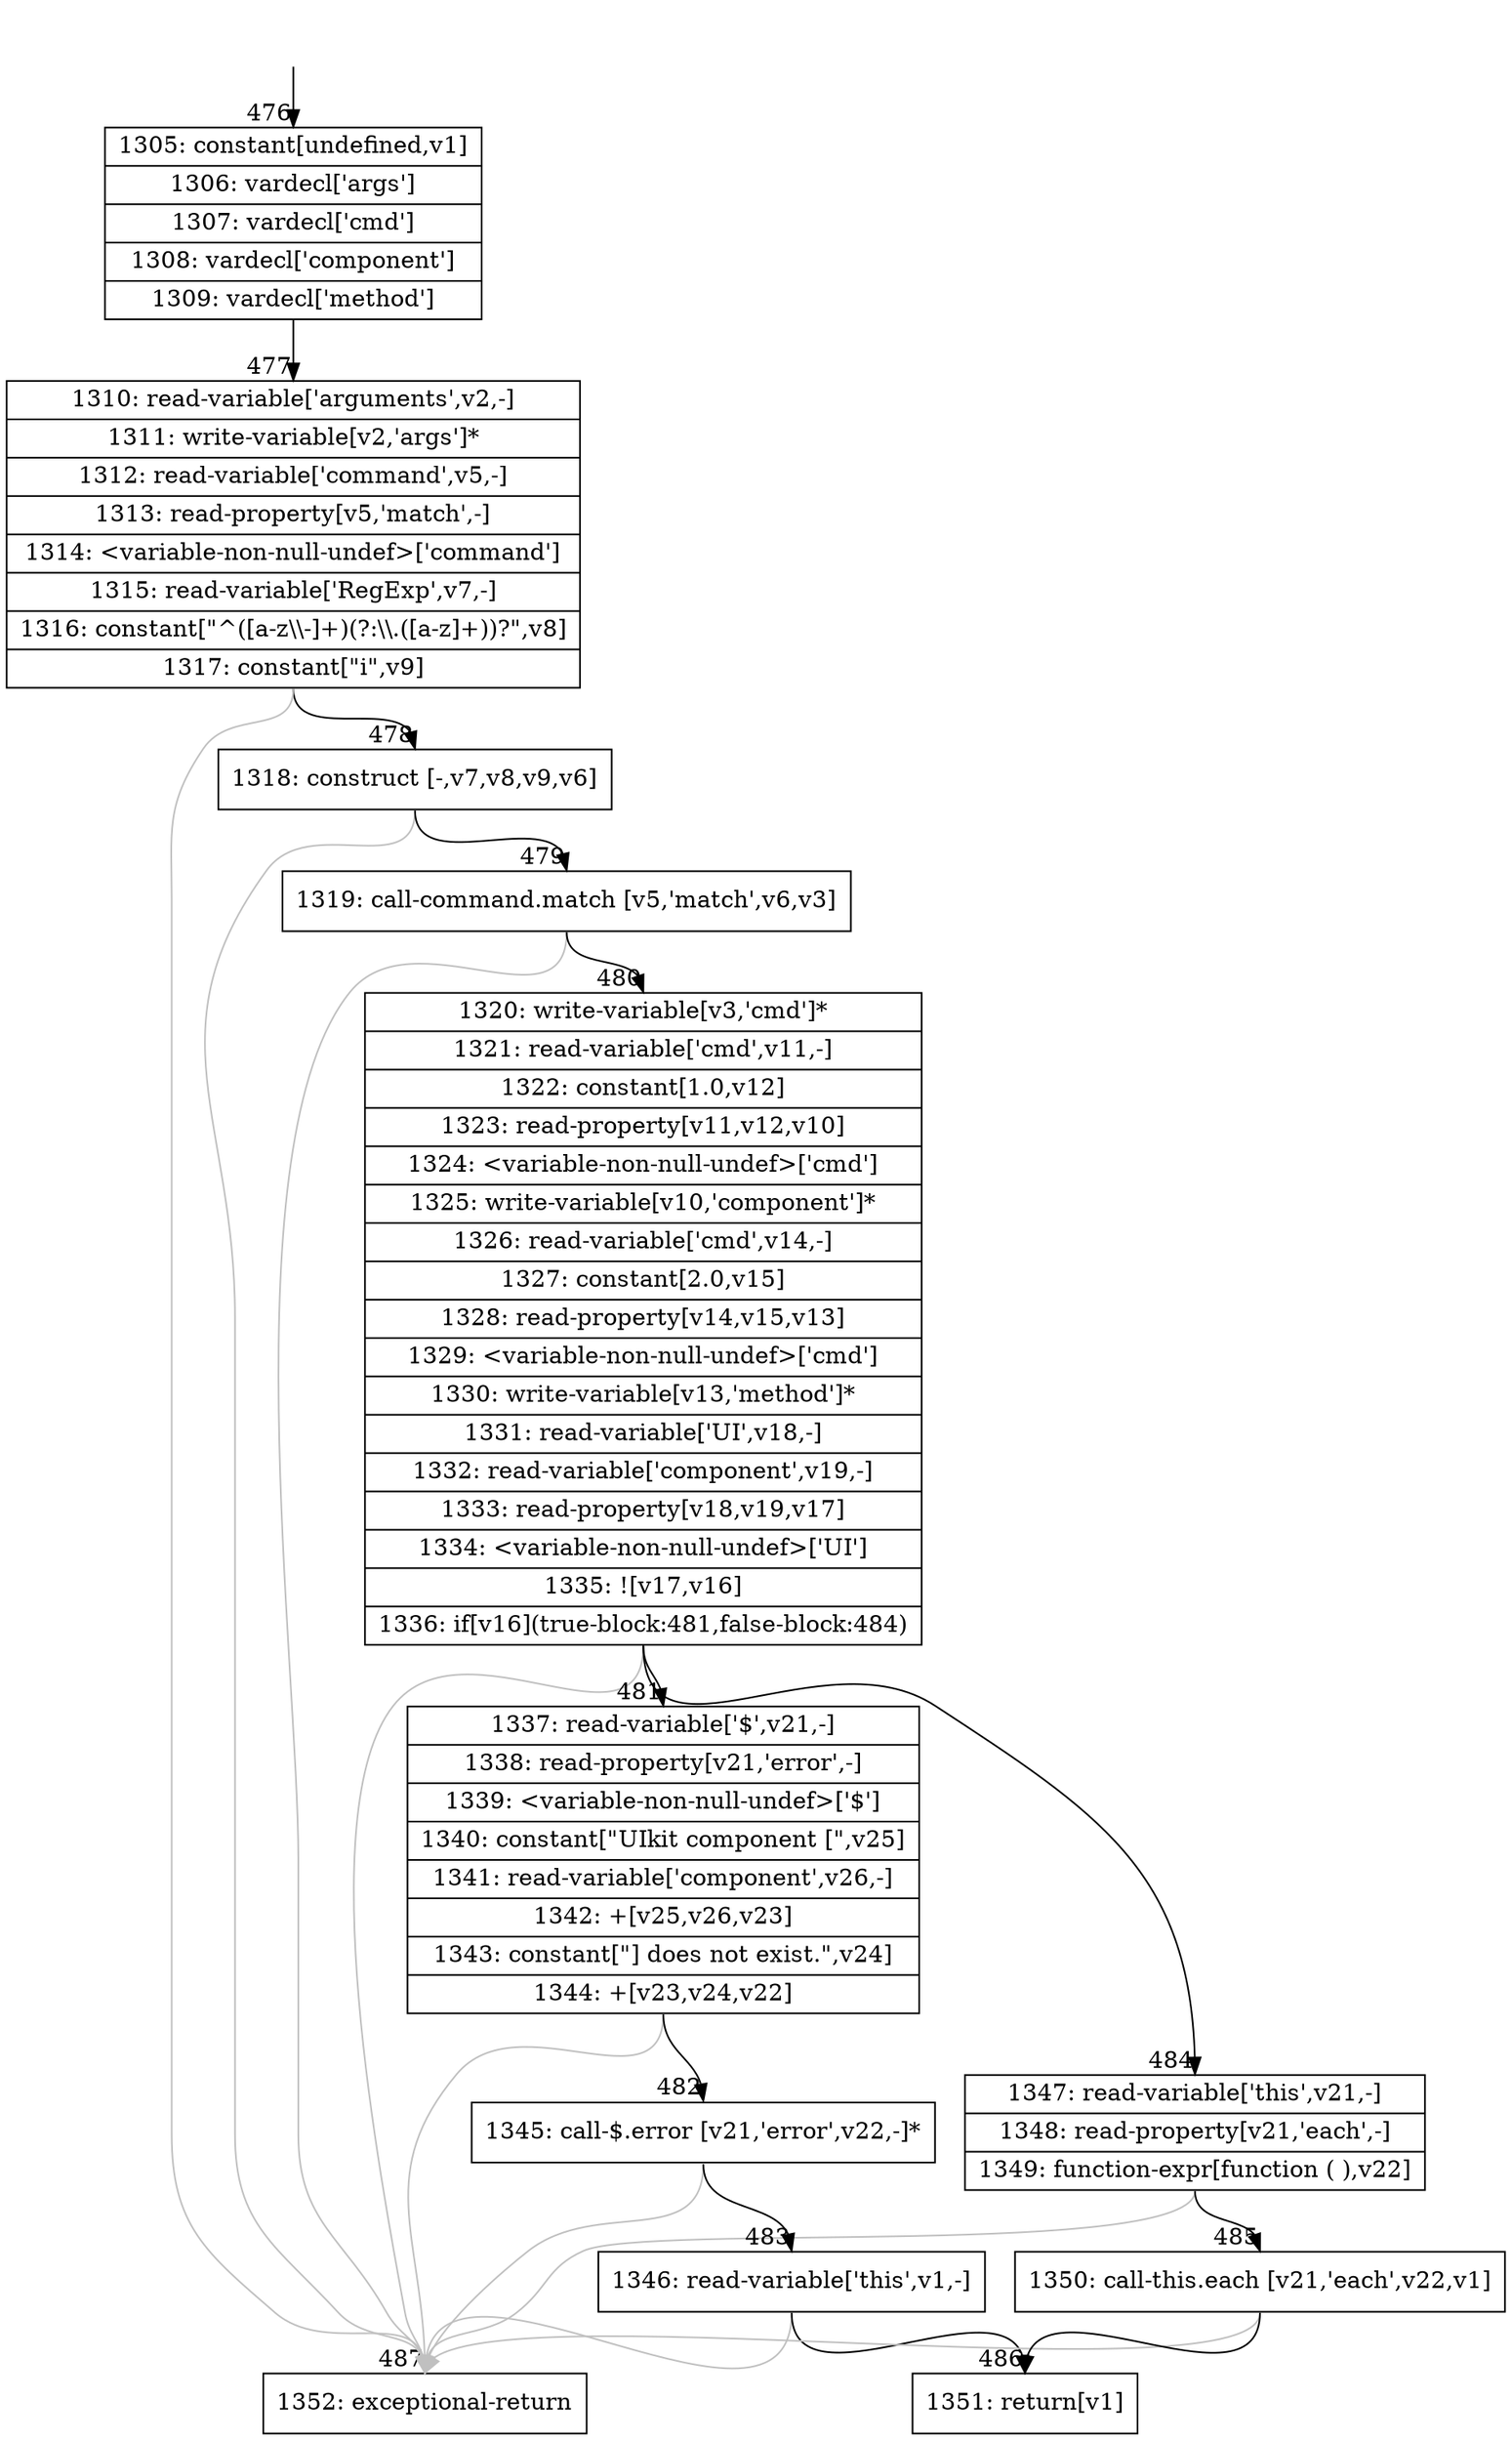 digraph {
rankdir="TD"
BB_entry32[shape=none,label=""];
BB_entry32 -> BB476 [tailport=s, headport=n, headlabel="    476"]
BB476 [shape=record label="{1305: constant[undefined,v1]|1306: vardecl['args']|1307: vardecl['cmd']|1308: vardecl['component']|1309: vardecl['method']}" ] 
BB476 -> BB477 [tailport=s, headport=n, headlabel="      477"]
BB477 [shape=record label="{1310: read-variable['arguments',v2,-]|1311: write-variable[v2,'args']*|1312: read-variable['command',v5,-]|1313: read-property[v5,'match',-]|1314: \<variable-non-null-undef\>['command']|1315: read-variable['RegExp',v7,-]|1316: constant[\"^([a-z\\\\-]+)(?:\\\\.([a-z]+))?\",v8]|1317: constant[\"i\",v9]}" ] 
BB477 -> BB478 [tailport=s, headport=n, headlabel="      478"]
BB477 -> BB487 [tailport=s, headport=n, color=gray, headlabel="      487"]
BB478 [shape=record label="{1318: construct [-,v7,v8,v9,v6]}" ] 
BB478 -> BB479 [tailport=s, headport=n, headlabel="      479"]
BB478 -> BB487 [tailport=s, headport=n, color=gray]
BB479 [shape=record label="{1319: call-command.match [v5,'match',v6,v3]}" ] 
BB479 -> BB480 [tailport=s, headport=n, headlabel="      480"]
BB479 -> BB487 [tailport=s, headport=n, color=gray]
BB480 [shape=record label="{1320: write-variable[v3,'cmd']*|1321: read-variable['cmd',v11,-]|1322: constant[1.0,v12]|1323: read-property[v11,v12,v10]|1324: \<variable-non-null-undef\>['cmd']|1325: write-variable[v10,'component']*|1326: read-variable['cmd',v14,-]|1327: constant[2.0,v15]|1328: read-property[v14,v15,v13]|1329: \<variable-non-null-undef\>['cmd']|1330: write-variable[v13,'method']*|1331: read-variable['UI',v18,-]|1332: read-variable['component',v19,-]|1333: read-property[v18,v19,v17]|1334: \<variable-non-null-undef\>['UI']|1335: ![v17,v16]|1336: if[v16](true-block:481,false-block:484)}" ] 
BB480 -> BB481 [tailport=s, headport=n, headlabel="      481"]
BB480 -> BB484 [tailport=s, headport=n, headlabel="      484"]
BB480 -> BB487 [tailport=s, headport=n, color=gray]
BB481 [shape=record label="{1337: read-variable['$',v21,-]|1338: read-property[v21,'error',-]|1339: \<variable-non-null-undef\>['$']|1340: constant[\"UIkit component [\",v25]|1341: read-variable['component',v26,-]|1342: +[v25,v26,v23]|1343: constant[\"] does not exist.\",v24]|1344: +[v23,v24,v22]}" ] 
BB481 -> BB482 [tailport=s, headport=n, headlabel="      482"]
BB481 -> BB487 [tailport=s, headport=n, color=gray]
BB482 [shape=record label="{1345: call-$.error [v21,'error',v22,-]*}" ] 
BB482 -> BB483 [tailport=s, headport=n, headlabel="      483"]
BB482 -> BB487 [tailport=s, headport=n, color=gray]
BB483 [shape=record label="{1346: read-variable['this',v1,-]}" ] 
BB483 -> BB486 [tailport=s, headport=n, headlabel="      486"]
BB483 -> BB487 [tailport=s, headport=n, color=gray]
BB484 [shape=record label="{1347: read-variable['this',v21,-]|1348: read-property[v21,'each',-]|1349: function-expr[function ( ),v22]}" ] 
BB484 -> BB485 [tailport=s, headport=n, headlabel="      485"]
BB484 -> BB487 [tailport=s, headport=n, color=gray]
BB485 [shape=record label="{1350: call-this.each [v21,'each',v22,v1]}" ] 
BB485 -> BB486 [tailport=s, headport=n]
BB485 -> BB487 [tailport=s, headport=n, color=gray]
BB486 [shape=record label="{1351: return[v1]}" ] 
BB487 [shape=record label="{1352: exceptional-return}" ] 
//#$~ 369
}
